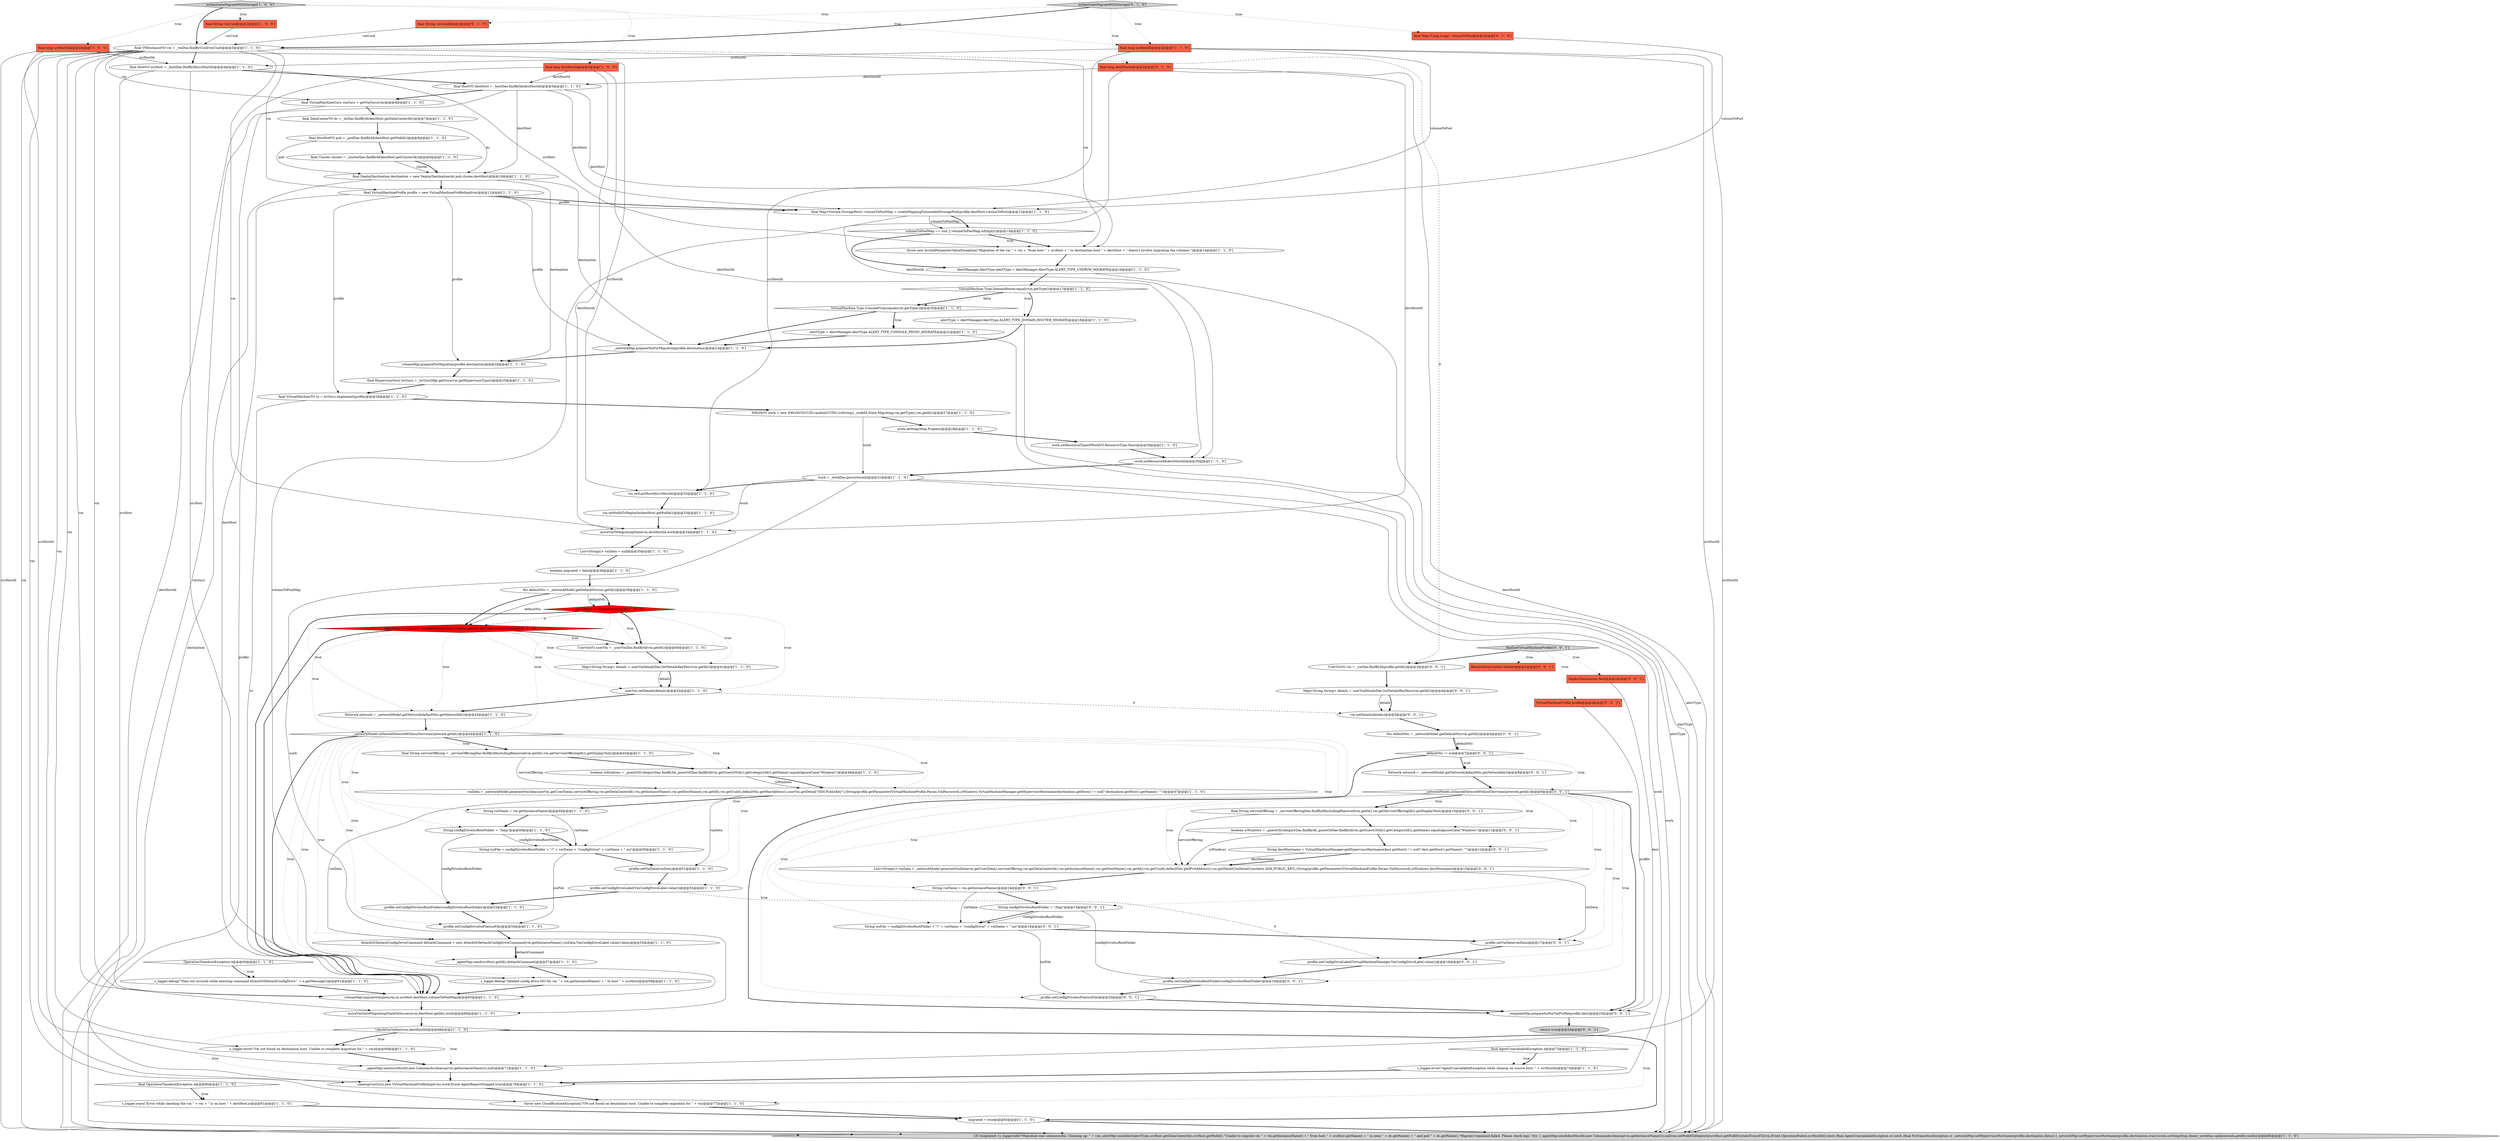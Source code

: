 digraph {
77 [style = filled, label = "DeployDestination dest@@@2@@@['0', '0', '1']", fillcolor = tomato, shape = box image = "AAA0AAABBB3BBB"];
28 [style = filled, label = "{if (!migrated) {s_logger.info(\"Migration was unsuccessful. Cleaning up: \" + vm)_alertMgr.sendAlert(alertType,srcHost.getDataCenterId(),srcHost.getPodId(),\"Unable to migrate vm \" + vm.getInstanceName() + \" from host \" + srcHost.getName() + \" in zone \" + dc.getName() + \" and pod \" + dc.getName(),\"Migrate Command failed. Please check logs.\")try {_agentMgr.send(destHostId,new Commands(cleanup(vm.getInstanceName())),null)vm.setPodIdToDeployIn(srcHost.getPodId())stateTransitTo(vm,Event.OperationFailed,srcHostId)}catch (final AgentUnavailableException e) catch (final NoTransitionException e) _networkMgr.setHypervisorHostname(profile,destination,false)}{_networkMgr.setHypervisorHostname(profile,destination,true)}work.setStep(Step.Done)_workDao.update(work.getId(),work)}@@@85@@@['1', '1', '0']", fillcolor = lightgray, shape = ellipse image = "AAA0AAABBB1BBB"];
71 [style = filled, label = "final String vmUuid@@@2@@@['0', '1', '0']", fillcolor = tomato, shape = box image = "AAA0AAABBB2BBB"];
85 [style = filled, label = "Nic defaultNic = _networkModel.getDefaultNic(vm.getId())@@@6@@@['0', '0', '1']", fillcolor = white, shape = ellipse image = "AAA0AAABBB3BBB"];
9 [style = filled, label = "orchestrateMigrateWithStorage['1', '0', '0']", fillcolor = lightgray, shape = diamond image = "AAA0AAABBB1BBB"];
40 [style = filled, label = "String isoFile = configDriveIsoRootFolder + \"/\" + vmName + \"/configDrive/\" + vmName + \".iso\"@@@50@@@['1', '1', '0']", fillcolor = white, shape = ellipse image = "AAA0AAABBB1BBB"];
58 [style = filled, label = "final HypervisorGuru hvGuru = _hvGuruMgr.getGuru(vm.getHypervisorType())@@@25@@@['1', '1', '0']", fillcolor = white, shape = ellipse image = "AAA0AAABBB1BBB"];
62 [style = filled, label = "work = _workDao.persist(work)@@@31@@@['1', '1', '0']", fillcolor = white, shape = ellipse image = "AAA0AAABBB1BBB"];
78 [style = filled, label = "return true@@@24@@@['0', '0', '1']", fillcolor = lightgray, shape = ellipse image = "AAA0AAABBB3BBB"];
33 [style = filled, label = "s_logger.error(\"AgentUnavailableException while cleanup on source host: \" + srcHostId)@@@74@@@['1', '1', '0']", fillcolor = white, shape = ellipse image = "AAA0AAABBB1BBB"];
1 [style = filled, label = "final String serviceOffering = _serviceOfferingDao.findByIdIncludingRemoved(vm.getId(),vm.getServiceOfferingId()).getDisplayText()@@@45@@@['1', '1', '0']", fillcolor = white, shape = ellipse image = "AAA0AAABBB1BBB"];
37 [style = filled, label = "userVm.setDetails(details)@@@42@@@['1', '1', '0']", fillcolor = white, shape = ellipse image = "AAA0AAABBB1BBB"];
56 [style = filled, label = "profile.setConfigDriveLabel(VmConfigDriveLabel.value())@@@52@@@['1', '1', '0']", fillcolor = white, shape = ellipse image = "AAA0AAABBB1BBB"];
69 [style = filled, label = "_agentMgr.send(srcHost.getId(),dettachCommand)@@@57@@@['1', '1', '0']", fillcolor = white, shape = ellipse image = "AAA0AAABBB1BBB"];
15 [style = filled, label = "profile.setVmData(vmData)@@@51@@@['1', '1', '0']", fillcolor = white, shape = ellipse image = "AAA0AAABBB1BBB"];
76 [style = filled, label = "profile.setConfigDriveLabel(VirtualMachineManager.VmConfigDriveLabel.value())@@@18@@@['0', '0', '1']", fillcolor = white, shape = ellipse image = "AAA0AAABBB3BBB"];
61 [style = filled, label = "moveVmOutofMigratingStateOnSuccess(vm,destHost.getId(),work)@@@66@@@['1', '1', '0']", fillcolor = white, shape = ellipse image = "AAA0AAABBB1BBB"];
91 [style = filled, label = "List<String((> vmData = _networkModel.generateVmData(vm.getUserData(),serviceOffering,vm.getDataCenterId(),vm.getInstanceName(),vm.getHostName(),vm.getId(),vm.getUuid(),defaultNic.getIPv4Address(),vm.getDetail(VmDetailConstants.SSH_PUBLIC_KEY),(String)profile.getParameter(VirtualMachineProfile.Param.VmPassword),isWindows,destHostname)@@@13@@@['0', '0', '1']", fillcolor = white, shape = ellipse image = "AAA0AAABBB3BBB"];
70 [style = filled, label = "volumeMgr.migrateVolumes(vm,to,srcHost,destHost,volumeToPoolMap)@@@65@@@['1', '1', '0']", fillcolor = white, shape = ellipse image = "AAA0AAABBB1BBB"];
55 [style = filled, label = "final long srcHostId@@@2@@@['1', '1', '0']", fillcolor = tomato, shape = box image = "AAA0AAABBB1BBB"];
12 [style = filled, label = "cleanup(vmGuru,new VirtualMachineProfileImpl(vm),work,Event.AgentReportStopped,true)@@@76@@@['1', '1', '0']", fillcolor = white, shape = ellipse image = "AAA0AAABBB1BBB"];
27 [style = filled, label = "Nic defaultNic = _networkModel.getDefaultNic(vm.getId())@@@38@@@['1', '1', '0']", fillcolor = white, shape = ellipse image = "AAA0AAABBB1BBB"];
51 [style = filled, label = "VirtualMachine.Type.ConsoleProxy.equals(vm.getType())@@@20@@@['1', '1', '0']", fillcolor = white, shape = diamond image = "AAA0AAABBB1BBB"];
41 [style = filled, label = "vm.setLastHostId(srcHostId)@@@32@@@['1', '1', '0']", fillcolor = white, shape = ellipse image = "AAA0AAABBB1BBB"];
93 [style = filled, label = "_templateMgr.prepareIsoForVmProfile(profile,dest)@@@23@@@['0', '0', '1']", fillcolor = white, shape = ellipse image = "AAA0AAABBB3BBB"];
48 [style = filled, label = "s_logger.warn(\"Error while checking the vm \" + vm + \" is on host \" + destHost,e)@@@81@@@['1', '1', '0']", fillcolor = white, shape = ellipse image = "AAA0AAABBB1BBB"];
52 [style = filled, label = "work.setResourceId(destHostId)@@@30@@@['1', '1', '0']", fillcolor = white, shape = ellipse image = "AAA0AAABBB1BBB"];
79 [style = filled, label = "finalizeVirtualMachineProfile['0', '0', '1']", fillcolor = lightgray, shape = diamond image = "AAA0AAABBB3BBB"];
90 [style = filled, label = "profile.setConfigDriveIsoRootFolder(configDriveIsoRootFolder)@@@19@@@['0', '0', '1']", fillcolor = white, shape = ellipse image = "AAA0AAABBB3BBB"];
63 [style = filled, label = "final AgentUnavailableException e@@@73@@@['1', '1', '0']", fillcolor = white, shape = diamond image = "AAA0AAABBB1BBB"];
29 [style = filled, label = "final long srcHostId@@@2@@@['1', '0', '0']", fillcolor = tomato, shape = box image = "AAA0AAABBB1BBB"];
66 [style = filled, label = "final Map<Volume,StoragePool> volumeToPoolMap = createMappingVolumeAndStoragePool(profile,destHost,volumeToPool)@@@12@@@['1', '1', '0']", fillcolor = white, shape = ellipse image = "AAA0AAABBB1BBB"];
13 [style = filled, label = "String configDriveIsoRootFolder = \"/tmp\"@@@49@@@['1', '1', '0']", fillcolor = white, shape = ellipse image = "AAA0AAABBB1BBB"];
59 [style = filled, label = "final OperationTimedoutException e@@@80@@@['1', '1', '0']", fillcolor = white, shape = diamond image = "AAA0AAABBB1BBB"];
92 [style = filled, label = "profile.setConfigDriveIsoFile(isoFile)@@@20@@@['0', '0', '1']", fillcolor = white, shape = ellipse image = "AAA0AAABBB3BBB"];
38 [style = filled, label = "final DeployDestination destination = new DeployDestination(dc,pod,cluster,destHost)@@@10@@@['1', '1', '0']", fillcolor = white, shape = ellipse image = "AAA0AAABBB1BBB"];
65 [style = filled, label = "vmData = _networkModel.generateVmData(userVm.getUserData(),serviceOffering,vm.getDataCenterId(),vm.getInstanceName(),vm.getHostName(),vm.getId(),vm.getUuid(),defaultNic.getMacAddress(),userVm.getDetail(\"SSH.PublicKey\"),(String)profile.getParameter(VirtualMachineProfile.Param.VmPassword),isWindows,VirtualMachineManager.getHypervisorHostname(destination.getHost() != null? destination.getHost().getName(): \"\"))@@@47@@@['1', '1', '0']", fillcolor = white, shape = ellipse image = "AAA0AAABBB1BBB"];
87 [style = filled, label = "profile.setVmData(vmData)@@@17@@@['0', '0', '1']", fillcolor = white, shape = ellipse image = "AAA0AAABBB3BBB"];
73 [style = filled, label = "final Map<Long,Long> volumeToPool@@@2@@@['0', '1', '0']", fillcolor = tomato, shape = box image = "AAA0AAABBB2BBB"];
95 [style = filled, label = "String vmName = vm.getInstanceName()@@@14@@@['0', '0', '1']", fillcolor = white, shape = ellipse image = "AAA0AAABBB3BBB"];
72 [style = filled, label = "final long destHostId@@@2@@@['0', '1', '0']", fillcolor = tomato, shape = box image = "AAA0AAABBB2BBB"];
75 [style = filled, label = "defaultNic != null && VirtualMachine.Type.User.equals(vm.getType())@@@39@@@['0', '1', '0']", fillcolor = red, shape = diamond image = "AAA1AAABBB2BBB"];
24 [style = filled, label = "_networkModel.isSharedNetworkWithoutServices(network.getId())@@@44@@@['1', '1', '0']", fillcolor = white, shape = diamond image = "AAA0AAABBB1BBB"];
96 [style = filled, label = "ReservationContext context@@@2@@@['0', '0', '1']", fillcolor = tomato, shape = box image = "AAA0AAABBB3BBB"];
32 [style = filled, label = "s_logger.error(\"Vm not found on destination host. Unable to complete migration for \" + vm)@@@69@@@['1', '1', '0']", fillcolor = white, shape = ellipse image = "AAA0AAABBB1BBB"];
44 [style = filled, label = "final HostVO srcHost = _hostDao.findById(srcHostId)@@@4@@@['1', '1', '0']", fillcolor = white, shape = ellipse image = "AAA0AAABBB1BBB"];
68 [style = filled, label = "defaultNic != null@@@39@@@['1', '0', '0']", fillcolor = red, shape = diamond image = "AAA1AAABBB1BBB"];
46 [style = filled, label = "work.setStep(Step.Prepare)@@@28@@@['1', '1', '0']", fillcolor = white, shape = ellipse image = "AAA0AAABBB1BBB"];
22 [style = filled, label = "List<String((> vmData = null@@@35@@@['1', '1', '0']", fillcolor = white, shape = ellipse image = "AAA0AAABBB1BBB"];
50 [style = filled, label = "throw new CloudRuntimeException(\"VM not found on desintation host. Unable to complete migration for \" + vm)@@@77@@@['1', '1', '0']", fillcolor = white, shape = ellipse image = "AAA0AAABBB1BBB"];
18 [style = filled, label = "migrated = true@@@83@@@['1', '1', '0']", fillcolor = white, shape = ellipse image = "AAA0AAABBB1BBB"];
49 [style = filled, label = "final HostPodVO pod = _podDao.findById(destHost.getPodId())@@@8@@@['1', '1', '0']", fillcolor = white, shape = ellipse image = "AAA0AAABBB1BBB"];
98 [style = filled, label = "String isoFile = configDriveIsoRootFolder + \"/\" + vmName + \"/configDrive/\" + vmName + \".iso\"@@@16@@@['0', '0', '1']", fillcolor = white, shape = ellipse image = "AAA0AAABBB3BBB"];
82 [style = filled, label = "vm.setDetails(details)@@@5@@@['0', '0', '1']", fillcolor = white, shape = ellipse image = "AAA0AAABBB3BBB"];
14 [style = filled, label = "final long destHostId@@@2@@@['1', '0', '0']", fillcolor = tomato, shape = box image = "AAA0AAABBB1BBB"];
84 [style = filled, label = "Map<String,String> details = userVmDetailsDao.listDetailsKeyPairs(vm.getId())@@@4@@@['0', '0', '1']", fillcolor = white, shape = ellipse image = "AAA0AAABBB3BBB"];
34 [style = filled, label = "s_logger.debug(\"Deleted config drive ISO for vm \" + vm.getInstanceName() + \" In host \" + srcHost)@@@58@@@['1', '1', '0']", fillcolor = white, shape = ellipse image = "AAA0AAABBB1BBB"];
99 [style = filled, label = "UserVmVO vm = _vmDao.findById(profile.getId())@@@3@@@['0', '0', '1']", fillcolor = white, shape = ellipse image = "AAA0AAABBB3BBB"];
36 [style = filled, label = "final DataCenterVO dc = _dcDao.findById(destHost.getDataCenterId())@@@7@@@['1', '1', '0']", fillcolor = white, shape = ellipse image = "AAA0AAABBB1BBB"];
30 [style = filled, label = "final VirtualMachineProfile profile = new VirtualMachineProfileImpl(vm)@@@11@@@['1', '1', '0']", fillcolor = white, shape = ellipse image = "AAA0AAABBB1BBB"];
35 [style = filled, label = "throw new InvalidParameterValueException(\"Migration of the vm \" + vm + \"from host \" + srcHost + \" to destination host \" + destHost + \" doesn't involve migrating the volumes.\")@@@14@@@['1', '1', '0']", fillcolor = white, shape = ellipse image = "AAA0AAABBB1BBB"];
5 [style = filled, label = "UserVmVO userVm = _userVmDao.findById(vm.getId())@@@40@@@['1', '1', '0']", fillcolor = white, shape = ellipse image = "AAA0AAABBB1BBB"];
25 [style = filled, label = "!checkVmOnHost(vm,destHostId)@@@68@@@['1', '1', '0']", fillcolor = white, shape = diamond image = "AAA0AAABBB1BBB"];
94 [style = filled, label = "final String serviceOffering = _serviceOfferingDao.findByIdIncludingRemoved(vm.getId(),vm.getServiceOfferingId()).getDisplayText()@@@10@@@['0', '0', '1']", fillcolor = white, shape = ellipse image = "AAA0AAABBB3BBB"];
6 [style = filled, label = "final VirtualMachineTO to = hvGuru.implement(profile)@@@26@@@['1', '1', '0']", fillcolor = white, shape = ellipse image = "AAA0AAABBB1BBB"];
54 [style = filled, label = "s_logger.debug(\"TIme out occured while exeuting command AttachOrDettachConfigDrive \" + e.getMessage())@@@61@@@['1', '1', '0']", fillcolor = white, shape = ellipse image = "AAA0AAABBB1BBB"];
57 [style = filled, label = "profile.setConfigDriveIsoFile(isoFile)@@@54@@@['1', '1', '0']", fillcolor = white, shape = ellipse image = "AAA0AAABBB1BBB"];
83 [style = filled, label = "boolean isWindows = _guestOSCategoryDao.findById(_guestOSDao.findById(vm.getGuestOSId()).getCategoryId()).getName().equalsIgnoreCase(\"Windows\")@@@11@@@['0', '0', '1']", fillcolor = white, shape = ellipse image = "AAA0AAABBB3BBB"];
16 [style = filled, label = "volumeMgr.prepareForMigration(profile,destination)@@@24@@@['1', '1', '0']", fillcolor = white, shape = ellipse image = "AAA0AAABBB1BBB"];
21 [style = filled, label = "volumeToPoolMap == null || volumeToPoolMap.isEmpty()@@@13@@@['1', '1', '0']", fillcolor = white, shape = diamond image = "AAA0AAABBB1BBB"];
81 [style = filled, label = "Network network = _networkModel.getNetwork(defaultNic.getNetworkId())@@@8@@@['0', '0', '1']", fillcolor = white, shape = ellipse image = "AAA0AAABBB3BBB"];
86 [style = filled, label = "defaultNic != null@@@7@@@['0', '0', '1']", fillcolor = white, shape = diamond image = "AAA0AAABBB3BBB"];
2 [style = filled, label = "_networkMgr.prepareNicForMigration(profile,destination)@@@23@@@['1', '1', '0']", fillcolor = white, shape = ellipse image = "AAA0AAABBB1BBB"];
42 [style = filled, label = "AttachOrDettachConfigDriveCommand dettachCommand = new AttachOrDettachConfigDriveCommand(vm.getInstanceName(),vmData,VmConfigDriveLabel.value(),false)@@@55@@@['1', '1', '0']", fillcolor = white, shape = ellipse image = "AAA0AAABBB1BBB"];
26 [style = filled, label = "profile.setConfigDriveIsoRootFolder(configDriveIsoRootFolder)@@@53@@@['1', '1', '0']", fillcolor = white, shape = ellipse image = "AAA0AAABBB1BBB"];
0 [style = filled, label = "final String vmUuid@@@2@@@['1', '0', '0']", fillcolor = tomato, shape = box image = "AAA0AAABBB1BBB"];
11 [style = filled, label = "final VirtualMachineGuru vmGuru = getVmGuru(vm)@@@6@@@['1', '1', '0']", fillcolor = white, shape = ellipse image = "AAA0AAABBB1BBB"];
31 [style = filled, label = "final HostVO destHost = _hostDao.findById(destHostId)@@@5@@@['1', '1', '0']", fillcolor = white, shape = ellipse image = "AAA0AAABBB1BBB"];
45 [style = filled, label = "OperationTimedoutException e@@@60@@@['1', '1', '0']", fillcolor = white, shape = diamond image = "AAA0AAABBB1BBB"];
39 [style = filled, label = "Map<String,String> details = userVmDetailsDao.listDetailsKeyPairs(vm.getId())@@@41@@@['1', '1', '0']", fillcolor = white, shape = ellipse image = "AAA0AAABBB1BBB"];
3 [style = filled, label = "alertType = AlertManager.AlertType.ALERT_TYPE_DOMAIN_ROUTER_MIGRATE@@@18@@@['1', '1', '0']", fillcolor = white, shape = ellipse image = "AAA0AAABBB1BBB"];
7 [style = filled, label = "boolean migrated = false@@@36@@@['1', '1', '0']", fillcolor = white, shape = ellipse image = "AAA0AAABBB1BBB"];
97 [style = filled, label = "_networkModel.isSharedNetworkWithoutServices(network.getId())@@@9@@@['0', '0', '1']", fillcolor = white, shape = diamond image = "AAA0AAABBB3BBB"];
53 [style = filled, label = "boolean isWindows = _guestOSCategoryDao.findById(_guestOSDao.findById(vm.getGuestOSId()).getCategoryId()).getName().equalsIgnoreCase(\"Windows\")@@@46@@@['1', '1', '0']", fillcolor = white, shape = ellipse image = "AAA0AAABBB1BBB"];
23 [style = filled, label = "work.setResourceType(ItWorkVO.ResourceType.Host)@@@29@@@['1', '1', '0']", fillcolor = white, shape = ellipse image = "AAA0AAABBB1BBB"];
88 [style = filled, label = "String configDriveIsoRootFolder = \"/tmp\"@@@15@@@['0', '0', '1']", fillcolor = white, shape = ellipse image = "AAA0AAABBB3BBB"];
60 [style = filled, label = "moveVmToMigratingState(vm,destHostId,work)@@@34@@@['1', '1', '0']", fillcolor = white, shape = ellipse image = "AAA0AAABBB1BBB"];
47 [style = filled, label = "final Cluster cluster = _clusterDao.findById(destHost.getClusterId())@@@9@@@['1', '1', '0']", fillcolor = white, shape = ellipse image = "AAA0AAABBB1BBB"];
4 [style = filled, label = "vm.setPodIdToDeployIn(destHost.getPodId())@@@33@@@['1', '1', '0']", fillcolor = white, shape = ellipse image = "AAA0AAABBB1BBB"];
17 [style = filled, label = "_agentMgr.send(srcHostId,new Commands(cleanup(vm.getInstanceName())),null)@@@71@@@['1', '1', '0']", fillcolor = white, shape = ellipse image = "AAA0AAABBB1BBB"];
20 [style = filled, label = "alertType = AlertManager.AlertType.ALERT_TYPE_CONSOLE_PROXY_MIGRATE@@@21@@@['1', '1', '0']", fillcolor = white, shape = ellipse image = "AAA0AAABBB1BBB"];
67 [style = filled, label = "Network network = _networkModel.getNetwork(defaultNic.getNetworkId())@@@43@@@['1', '1', '0']", fillcolor = white, shape = ellipse image = "AAA0AAABBB1BBB"];
10 [style = filled, label = "VirtualMachine.Type.DomainRouter.equals(vm.getType())@@@17@@@['1', '1', '0']", fillcolor = white, shape = diamond image = "AAA0AAABBB1BBB"];
64 [style = filled, label = "ItWorkVO work = new ItWorkVO(UUID.randomUUID().toString(),_nodeId,State.Migrating,vm.getType(),vm.getId())@@@27@@@['1', '1', '0']", fillcolor = white, shape = ellipse image = "AAA0AAABBB1BBB"];
74 [style = filled, label = "orchestrateMigrateWithStorage['0', '1', '0']", fillcolor = lightgray, shape = diamond image = "AAA0AAABBB2BBB"];
43 [style = filled, label = "AlertManager.AlertType alertType = AlertManager.AlertType.ALERT_TYPE_USERVM_MIGRATE@@@16@@@['1', '1', '0']", fillcolor = white, shape = ellipse image = "AAA0AAABBB1BBB"];
80 [style = filled, label = "VirtualMachineProfile profile@@@2@@@['0', '0', '1']", fillcolor = tomato, shape = box image = "AAA0AAABBB3BBB"];
8 [style = filled, label = "String vmName = vm.getInstanceName()@@@48@@@['1', '1', '0']", fillcolor = white, shape = ellipse image = "AAA0AAABBB1BBB"];
89 [style = filled, label = "String destHostname = VirtualMachineManager.getHypervisorHostname(dest.getHost() != null? dest.getHost().getName(): \"\")@@@12@@@['0', '0', '1']", fillcolor = white, shape = ellipse image = "AAA0AAABBB3BBB"];
19 [style = filled, label = "final VMInstanceVO vm = _vmDao.findByUuid(vmUuid)@@@3@@@['1', '1', '0']", fillcolor = white, shape = ellipse image = "AAA0AAABBB1BBB"];
62->60 [style = solid, label="work"];
77->93 [style = solid, label="dest"];
72->52 [style = solid, label="destHostId"];
76->90 [style = bold, label=""];
13->40 [style = solid, label="configDriveIsoRootFolder"];
44->34 [style = solid, label="srcHost"];
21->43 [style = bold, label=""];
75->67 [style = dotted, label="true"];
60->22 [style = bold, label=""];
40->15 [style = bold, label=""];
19->60 [style = solid, label="vm"];
10->3 [style = dotted, label="true"];
98->87 [style = bold, label=""];
19->28 [style = solid, label="vm"];
82->85 [style = bold, label=""];
35->43 [style = bold, label=""];
85->86 [style = bold, label=""];
97->91 [style = dotted, label="true"];
11->36 [style = bold, label=""];
39->37 [style = solid, label="details"];
19->44 [style = bold, label=""];
61->25 [style = bold, label=""];
13->26 [style = solid, label="configDriveIsoRootFolder"];
64->62 [style = solid, label="work"];
38->28 [style = solid, label="destination"];
38->30 [style = bold, label=""];
27->68 [style = bold, label=""];
99->84 [style = bold, label=""];
44->35 [style = solid, label="srcHost"];
6->64 [style = bold, label=""];
53->65 [style = bold, label=""];
84->82 [style = solid, label="details"];
81->97 [style = bold, label=""];
23->52 [style = bold, label=""];
19->12 [style = solid, label="vm"];
24->42 [style = dotted, label="true"];
24->65 [style = dotted, label="true"];
25->50 [style = dotted, label="true"];
19->11 [style = solid, label="vm"];
26->57 [style = bold, label=""];
74->71 [style = dotted, label="true"];
68->75 [style = dashed, label="0"];
37->82 [style = dashed, label="0"];
89->91 [style = bold, label=""];
91->95 [style = bold, label=""];
14->52 [style = solid, label="destHostId"];
19->35 [style = solid, label="vm"];
56->26 [style = bold, label=""];
97->95 [style = dotted, label="true"];
48->18 [style = bold, label=""];
24->8 [style = dotted, label="true"];
24->57 [style = dotted, label="true"];
21->35 [style = bold, label=""];
51->20 [style = dotted, label="true"];
97->90 [style = dotted, label="true"];
79->77 [style = dotted, label="true"];
27->75 [style = solid, label="defaultNic"];
86->81 [style = dotted, label="true"];
79->96 [style = dotted, label="true"];
19->30 [style = solid, label="vm"];
2->16 [style = bold, label=""];
74->19 [style = bold, label=""];
29->28 [style = solid, label="srcHostId"];
62->28 [style = solid, label="work"];
72->31 [style = solid, label="destHostId"];
25->32 [style = dotted, label="true"];
10->51 [style = bold, label=""];
95->88 [style = bold, label=""];
14->31 [style = solid, label="destHostId"];
30->28 [style = solid, label="profile"];
85->86 [style = solid, label="defaultNic"];
5->39 [style = bold, label=""];
8->40 [style = solid, label="vmName"];
50->18 [style = bold, label=""];
14->28 [style = solid, label="destHostId"];
63->33 [style = dotted, label="true"];
68->70 [style = bold, label=""];
41->4 [style = bold, label=""];
25->12 [style = dotted, label="true"];
30->6 [style = solid, label="profile"];
13->40 [style = bold, label=""];
19->50 [style = solid, label="vm"];
87->76 [style = bold, label=""];
73->66 [style = solid, label="volumeToPool"];
88->98 [style = bold, label=""];
49->38 [style = solid, label="pod"];
45->54 [style = dotted, label="true"];
1->65 [style = solid, label="serviceOffering"];
94->91 [style = solid, label="serviceOffering"];
31->11 [style = bold, label=""];
22->7 [style = bold, label=""];
18->28 [style = bold, label=""];
29->41 [style = solid, label="srcHostId"];
97->76 [style = dotted, label="true"];
97->92 [style = dotted, label="true"];
75->5 [style = bold, label=""];
93->78 [style = bold, label=""];
68->67 [style = dotted, label="true"];
3->2 [style = bold, label=""];
38->16 [style = solid, label="destination"];
24->26 [style = dotted, label="true"];
38->2 [style = solid, label="destination"];
36->49 [style = bold, label=""];
24->34 [style = dotted, label="true"];
31->38 [style = solid, label="destHost"];
34->70 [style = bold, label=""];
43->10 [style = bold, label=""];
9->55 [style = dotted, label="true"];
52->62 [style = bold, label=""];
68->24 [style = dotted, label="true"];
79->80 [style = dotted, label="true"];
79->99 [style = bold, label=""];
19->32 [style = solid, label="vm"];
54->70 [style = bold, label=""];
59->48 [style = bold, label=""];
32->17 [style = bold, label=""];
92->93 [style = bold, label=""];
21->35 [style = dotted, label="true"];
19->70 [style = solid, label="vm"];
90->92 [style = bold, label=""];
24->13 [style = dotted, label="true"];
39->37 [style = bold, label=""];
65->8 [style = bold, label=""];
70->61 [style = bold, label=""];
83->89 [style = bold, label=""];
9->0 [style = dotted, label="true"];
30->2 [style = solid, label="profile"];
80->93 [style = solid, label="profile"];
88->98 [style = solid, label="configDriveIsoRootFolder"];
59->48 [style = dotted, label="true"];
25->18 [style = bold, label=""];
24->70 [style = bold, label=""];
11->12 [style = solid, label="vmGuru"];
20->28 [style = solid, label="alertType"];
30->16 [style = solid, label="profile"];
72->60 [style = solid, label="destHostId"];
33->12 [style = bold, label=""];
31->66 [style = solid, label="destHost"];
51->20 [style = bold, label=""];
65->42 [style = solid, label="vmData"];
97->98 [style = dotted, label="true"];
6->70 [style = solid, label="to"];
97->89 [style = dotted, label="true"];
17->12 [style = bold, label=""];
62->41 [style = bold, label=""];
97->94 [style = dotted, label="true"];
86->97 [style = dotted, label="true"];
71->19 [style = solid, label="vmUuid"];
97->93 [style = bold, label=""];
95->98 [style = solid, label="vmName"];
74->72 [style = dotted, label="true"];
51->2 [style = bold, label=""];
19->99 [style = dashed, label="0"];
97->83 [style = dotted, label="true"];
30->66 [style = solid, label="profile"];
66->21 [style = bold, label=""];
97->94 [style = bold, label=""];
24->69 [style = dotted, label="true"];
27->75 [style = bold, label=""];
9->19 [style = bold, label=""];
66->70 [style = solid, label="volumeToPoolMap"];
29->17 [style = solid, label="srcHostId"];
24->1 [style = bold, label=""];
15->56 [style = bold, label=""];
24->40 [style = dotted, label="true"];
65->15 [style = solid, label="vmData"];
46->23 [style = bold, label=""];
75->39 [style = dotted, label="true"];
44->31 [style = bold, label=""];
16->58 [style = bold, label=""];
8->13 [style = bold, label=""];
37->67 [style = bold, label=""];
89->91 [style = solid, label="destHostname"];
43->28 [style = solid, label="alertType"];
66->21 [style = solid, label="volumeToPoolMap"];
36->38 [style = solid, label="dc"];
75->70 [style = bold, label=""];
24->1 [style = dotted, label="true"];
24->53 [style = dotted, label="true"];
97->88 [style = dotted, label="true"];
12->50 [style = bold, label=""];
9->29 [style = dotted, label="true"];
57->42 [style = bold, label=""];
86->81 [style = bold, label=""];
19->61 [style = solid, label="vm"];
3->28 [style = solid, label="alertType"];
63->33 [style = bold, label=""];
68->37 [style = dotted, label="true"];
68->39 [style = dotted, label="true"];
62->12 [style = solid, label="work"];
75->37 [style = dotted, label="true"];
47->38 [style = solid, label="cluster"];
97->87 [style = dotted, label="true"];
24->56 [style = dotted, label="true"];
0->19 [style = solid, label="vmUuid"];
91->87 [style = solid, label="vmData"];
30->66 [style = bold, label=""];
74->73 [style = dotted, label="true"];
55->44 [style = solid, label="srcHostId"];
4->60 [style = bold, label=""];
25->32 [style = bold, label=""];
72->28 [style = solid, label="destHostId"];
10->3 [style = bold, label=""];
84->82 [style = bold, label=""];
31->70 [style = solid, label="destHost"];
64->46 [style = bold, label=""];
94->83 [style = bold, label=""];
74->55 [style = dotted, label="true"];
55->17 [style = solid, label="srcHostId"];
47->38 [style = bold, label=""];
75->24 [style = dotted, label="true"];
9->14 [style = dotted, label="true"];
10->51 [style = dotted, label="false"];
56->76 [style = dashed, label="0"];
55->41 [style = solid, label="srcHostId"];
49->47 [style = bold, label=""];
44->70 [style = solid, label="srcHost"];
20->2 [style = bold, label=""];
45->54 [style = bold, label=""];
42->69 [style = bold, label=""];
29->44 [style = solid, label="srcHostId"];
86->93 [style = bold, label=""];
68->5 [style = bold, label=""];
55->66 [style = solid, label="volumeToPool"];
62->61 [style = solid, label="work"];
31->35 [style = solid, label="destHost"];
25->17 [style = dotted, label="true"];
55->28 [style = solid, label="srcHostId"];
24->15 [style = dotted, label="true"];
7->27 [style = bold, label=""];
58->6 [style = bold, label=""];
83->91 [style = solid, label="isWindows"];
67->24 [style = bold, label=""];
40->57 [style = solid, label="isoFile"];
88->90 [style = solid, label="configDriveIsoRootFolder"];
42->69 [style = solid, label="dettachCommand"];
53->65 [style = solid, label="isWindows"];
1->53 [style = bold, label=""];
98->92 [style = solid, label="isoFile"];
69->34 [style = bold, label=""];
14->60 [style = solid, label="destHostId"];
68->5 [style = dotted, label="true"];
75->5 [style = dotted, label="true"];
27->68 [style = solid, label="defaultNic"];
}

